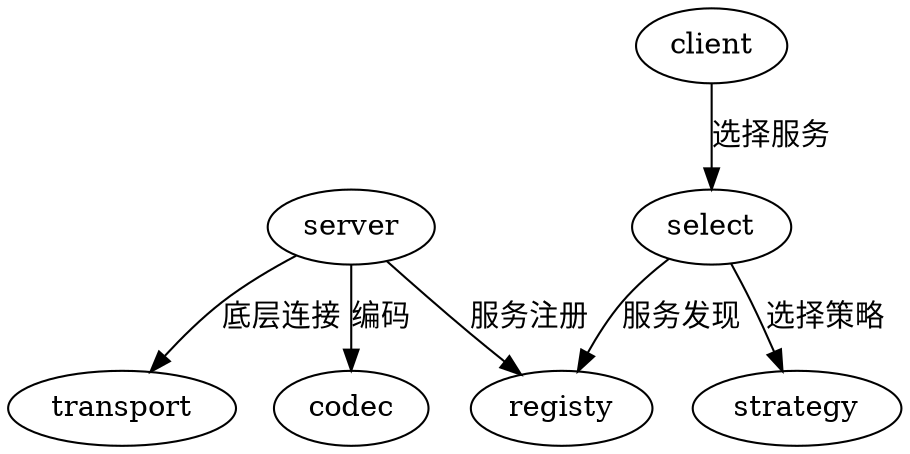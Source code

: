 digraph G { 

select ->strategy [label="选择策略"]
client ->select[label="选择服务"]
select ->registy[label="服务发现"]
server ->registy[label="服务注册"]
server ->codec[label="编码"]
server ->transport[label="底层连接"]
} 
